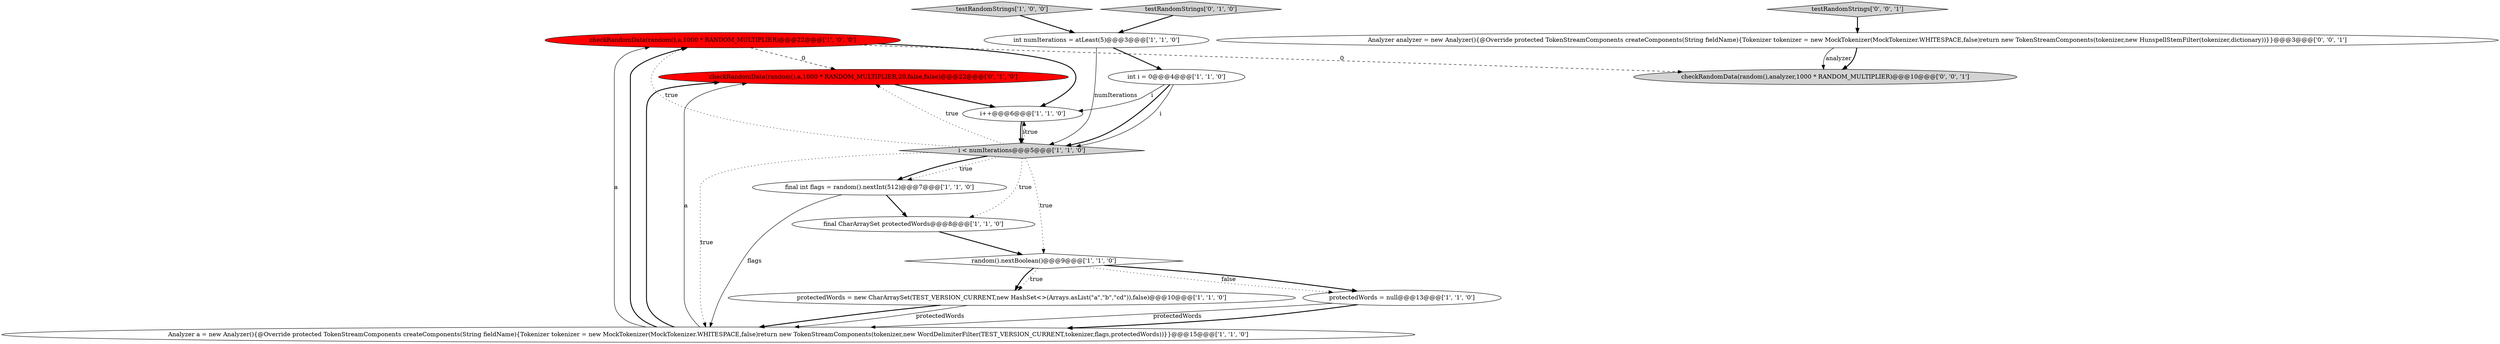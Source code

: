 digraph {
14 [style = filled, label = "checkRandomData(random(),analyzer,1000 * RANDOM_MULTIPLIER)@@@10@@@['0', '0', '1']", fillcolor = lightgray, shape = ellipse image = "AAA0AAABBB3BBB"];
11 [style = filled, label = "Analyzer a = new Analyzer(){@Override protected TokenStreamComponents createComponents(String fieldName){Tokenizer tokenizer = new MockTokenizer(MockTokenizer.WHITESPACE,false)return new TokenStreamComponents(tokenizer,new WordDelimiterFilter(TEST_VERSION_CURRENT,tokenizer,flags,protectedWords))}}@@@15@@@['1', '1', '0']", fillcolor = white, shape = ellipse image = "AAA0AAABBB1BBB"];
1 [style = filled, label = "testRandomStrings['1', '0', '0']", fillcolor = lightgray, shape = diamond image = "AAA0AAABBB1BBB"];
10 [style = filled, label = "final CharArraySet protectedWords@@@8@@@['1', '1', '0']", fillcolor = white, shape = ellipse image = "AAA0AAABBB1BBB"];
3 [style = filled, label = "protectedWords = new CharArraySet(TEST_VERSION_CURRENT,new HashSet<>(Arrays.asList(\"a\",\"b\",\"cd\")),false)@@@10@@@['1', '1', '0']", fillcolor = white, shape = ellipse image = "AAA0AAABBB1BBB"];
12 [style = filled, label = "testRandomStrings['0', '1', '0']", fillcolor = lightgray, shape = diamond image = "AAA0AAABBB2BBB"];
13 [style = filled, label = "checkRandomData(random(),a,1000 * RANDOM_MULTIPLIER,20,false,false)@@@22@@@['0', '1', '0']", fillcolor = red, shape = ellipse image = "AAA1AAABBB2BBB"];
5 [style = filled, label = "i < numIterations@@@5@@@['1', '1', '0']", fillcolor = lightgray, shape = diamond image = "AAA0AAABBB1BBB"];
8 [style = filled, label = "int i = 0@@@4@@@['1', '1', '0']", fillcolor = white, shape = ellipse image = "AAA0AAABBB1BBB"];
0 [style = filled, label = "protectedWords = null@@@13@@@['1', '1', '0']", fillcolor = white, shape = ellipse image = "AAA0AAABBB1BBB"];
7 [style = filled, label = "checkRandomData(random(),a,1000 * RANDOM_MULTIPLIER)@@@22@@@['1', '0', '0']", fillcolor = red, shape = ellipse image = "AAA1AAABBB1BBB"];
9 [style = filled, label = "int numIterations = atLeast(5)@@@3@@@['1', '1', '0']", fillcolor = white, shape = ellipse image = "AAA0AAABBB1BBB"];
6 [style = filled, label = "final int flags = random().nextInt(512)@@@7@@@['1', '1', '0']", fillcolor = white, shape = ellipse image = "AAA0AAABBB1BBB"];
4 [style = filled, label = "i++@@@6@@@['1', '1', '0']", fillcolor = white, shape = ellipse image = "AAA0AAABBB1BBB"];
2 [style = filled, label = "random().nextBoolean()@@@9@@@['1', '1', '0']", fillcolor = white, shape = diamond image = "AAA0AAABBB1BBB"];
16 [style = filled, label = "Analyzer analyzer = new Analyzer(){@Override protected TokenStreamComponents createComponents(String fieldName){Tokenizer tokenizer = new MockTokenizer(MockTokenizer.WHITESPACE,false)return new TokenStreamComponents(tokenizer,new HunspellStemFilter(tokenizer,dictionary))}}@@@3@@@['0', '0', '1']", fillcolor = white, shape = ellipse image = "AAA0AAABBB3BBB"];
15 [style = filled, label = "testRandomStrings['0', '0', '1']", fillcolor = lightgray, shape = diamond image = "AAA0AAABBB3BBB"];
2->3 [style = dotted, label="true"];
16->14 [style = solid, label="analyzer"];
5->10 [style = dotted, label="true"];
7->14 [style = dashed, label="0"];
2->3 [style = bold, label=""];
3->11 [style = solid, label="protectedWords"];
3->11 [style = bold, label=""];
5->6 [style = dotted, label="true"];
0->11 [style = bold, label=""];
7->4 [style = bold, label=""];
2->0 [style = dotted, label="false"];
4->5 [style = solid, label="i"];
0->11 [style = solid, label="protectedWords"];
9->8 [style = bold, label=""];
12->9 [style = bold, label=""];
15->16 [style = bold, label=""];
1->9 [style = bold, label=""];
5->4 [style = dotted, label="true"];
5->13 [style = dotted, label="true"];
2->0 [style = bold, label=""];
5->11 [style = dotted, label="true"];
5->6 [style = bold, label=""];
8->5 [style = bold, label=""];
5->7 [style = dotted, label="true"];
8->5 [style = solid, label="i"];
6->10 [style = bold, label=""];
11->13 [style = bold, label=""];
11->7 [style = solid, label="a"];
7->13 [style = dashed, label="0"];
16->14 [style = bold, label=""];
10->2 [style = bold, label=""];
4->5 [style = bold, label=""];
9->5 [style = solid, label="numIterations"];
8->4 [style = solid, label="i"];
6->11 [style = solid, label="flags"];
11->7 [style = bold, label=""];
11->13 [style = solid, label="a"];
5->2 [style = dotted, label="true"];
13->4 [style = bold, label=""];
}
